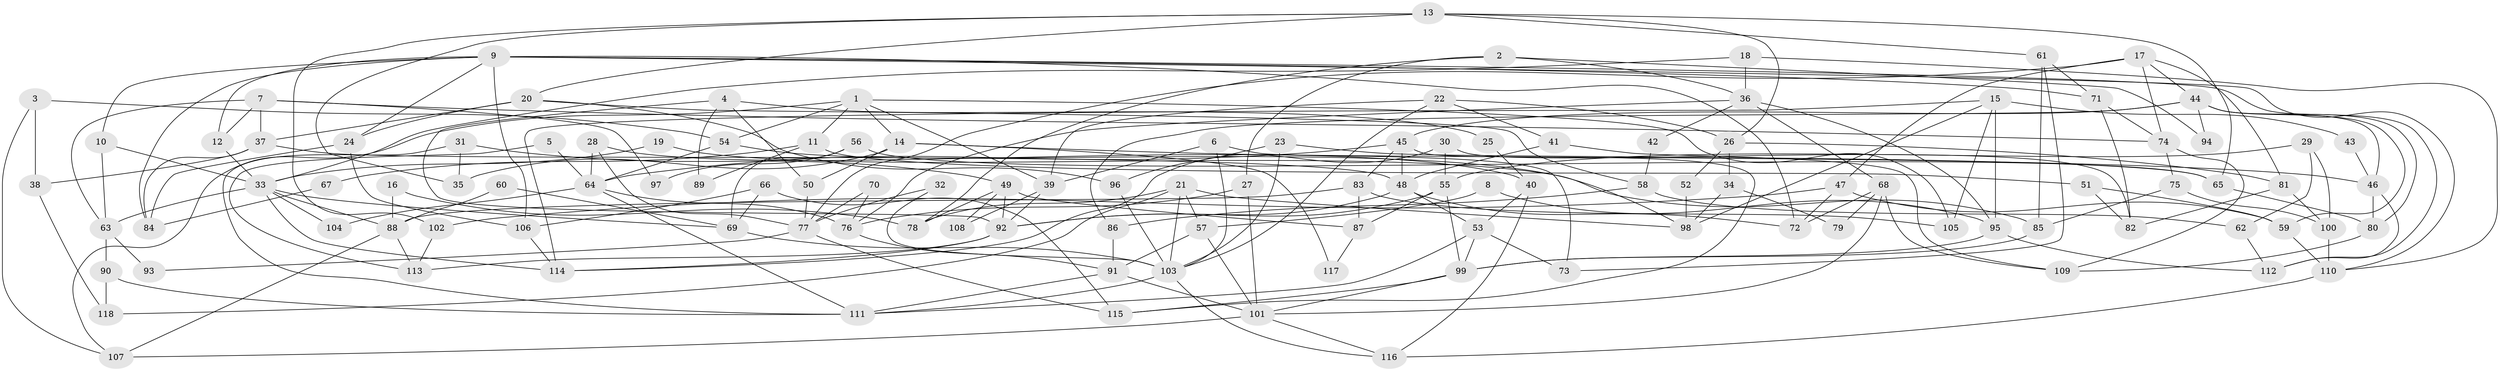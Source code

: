 // Generated by graph-tools (version 1.1) at 2025/51/03/09/25 04:51:09]
// undirected, 118 vertices, 236 edges
graph export_dot {
graph [start="1"]
  node [color=gray90,style=filled];
  1;
  2;
  3;
  4;
  5;
  6;
  7;
  8;
  9;
  10;
  11;
  12;
  13;
  14;
  15;
  16;
  17;
  18;
  19;
  20;
  21;
  22;
  23;
  24;
  25;
  26;
  27;
  28;
  29;
  30;
  31;
  32;
  33;
  34;
  35;
  36;
  37;
  38;
  39;
  40;
  41;
  42;
  43;
  44;
  45;
  46;
  47;
  48;
  49;
  50;
  51;
  52;
  53;
  54;
  55;
  56;
  57;
  58;
  59;
  60;
  61;
  62;
  63;
  64;
  65;
  66;
  67;
  68;
  69;
  70;
  71;
  72;
  73;
  74;
  75;
  76;
  77;
  78;
  79;
  80;
  81;
  82;
  83;
  84;
  85;
  86;
  87;
  88;
  89;
  90;
  91;
  92;
  93;
  94;
  95;
  96;
  97;
  98;
  99;
  100;
  101;
  102;
  103;
  104;
  105;
  106;
  107;
  108;
  109;
  110;
  111;
  112;
  113;
  114;
  115;
  116;
  117;
  118;
  1 -- 39;
  1 -- 107;
  1 -- 11;
  1 -- 14;
  1 -- 54;
  1 -- 105;
  2 -- 27;
  2 -- 36;
  2 -- 78;
  2 -- 94;
  3 -- 38;
  3 -- 54;
  3 -- 107;
  4 -- 92;
  4 -- 50;
  4 -- 25;
  4 -- 89;
  5 -- 113;
  5 -- 64;
  6 -- 73;
  6 -- 39;
  6 -- 103;
  7 -- 37;
  7 -- 74;
  7 -- 12;
  7 -- 63;
  7 -- 97;
  8 -- 57;
  8 -- 95;
  9 -- 84;
  9 -- 72;
  9 -- 10;
  9 -- 12;
  9 -- 24;
  9 -- 71;
  9 -- 106;
  9 -- 110;
  9 -- 112;
  10 -- 63;
  10 -- 33;
  11 -- 51;
  11 -- 67;
  11 -- 89;
  12 -- 33;
  13 -- 35;
  13 -- 61;
  13 -- 20;
  13 -- 26;
  13 -- 65;
  13 -- 102;
  14 -- 46;
  14 -- 35;
  14 -- 50;
  14 -- 117;
  15 -- 95;
  15 -- 114;
  15 -- 43;
  15 -- 98;
  15 -- 105;
  16 -- 88;
  16 -- 78;
  17 -- 44;
  17 -- 81;
  17 -- 47;
  17 -- 74;
  17 -- 77;
  18 -- 110;
  18 -- 33;
  18 -- 36;
  19 -- 33;
  19 -- 85;
  20 -- 24;
  20 -- 37;
  20 -- 58;
  20 -- 96;
  21 -- 98;
  21 -- 78;
  21 -- 57;
  21 -- 103;
  21 -- 118;
  22 -- 26;
  22 -- 103;
  22 -- 39;
  22 -- 41;
  23 -- 96;
  23 -- 103;
  23 -- 65;
  24 -- 106;
  24 -- 84;
  25 -- 40;
  26 -- 81;
  26 -- 34;
  26 -- 52;
  27 -- 76;
  27 -- 101;
  28 -- 64;
  28 -- 77;
  28 -- 40;
  29 -- 62;
  29 -- 55;
  29 -- 100;
  30 -- 114;
  30 -- 55;
  30 -- 82;
  31 -- 49;
  31 -- 111;
  31 -- 35;
  32 -- 103;
  32 -- 77;
  33 -- 63;
  33 -- 69;
  33 -- 88;
  33 -- 104;
  33 -- 114;
  34 -- 98;
  34 -- 79;
  36 -- 95;
  36 -- 42;
  36 -- 68;
  36 -- 76;
  37 -- 48;
  37 -- 38;
  37 -- 84;
  38 -- 118;
  39 -- 92;
  39 -- 108;
  40 -- 53;
  40 -- 116;
  41 -- 48;
  41 -- 109;
  42 -- 58;
  43 -- 46;
  44 -- 45;
  44 -- 80;
  44 -- 46;
  44 -- 59;
  44 -- 86;
  44 -- 94;
  45 -- 83;
  45 -- 115;
  45 -- 48;
  45 -- 64;
  46 -- 80;
  46 -- 112;
  47 -- 59;
  47 -- 72;
  47 -- 102;
  48 -- 72;
  48 -- 53;
  48 -- 92;
  49 -- 92;
  49 -- 87;
  49 -- 78;
  49 -- 108;
  50 -- 77;
  51 -- 82;
  51 -- 59;
  52 -- 98;
  53 -- 111;
  53 -- 73;
  53 -- 99;
  54 -- 64;
  54 -- 98;
  55 -- 99;
  55 -- 92;
  55 -- 87;
  56 -- 65;
  56 -- 69;
  56 -- 97;
  57 -- 101;
  57 -- 91;
  58 -- 86;
  58 -- 62;
  59 -- 110;
  60 -- 69;
  60 -- 88;
  61 -- 71;
  61 -- 85;
  61 -- 73;
  62 -- 112;
  63 -- 90;
  63 -- 93;
  64 -- 76;
  64 -- 104;
  64 -- 111;
  65 -- 80;
  66 -- 69;
  66 -- 106;
  66 -- 115;
  67 -- 84;
  68 -- 101;
  68 -- 72;
  68 -- 79;
  68 -- 109;
  69 -- 103;
  70 -- 77;
  70 -- 76;
  71 -- 74;
  71 -- 82;
  74 -- 109;
  74 -- 75;
  75 -- 100;
  75 -- 85;
  76 -- 91;
  77 -- 115;
  77 -- 93;
  80 -- 109;
  81 -- 100;
  81 -- 82;
  83 -- 105;
  83 -- 88;
  83 -- 87;
  85 -- 99;
  86 -- 91;
  87 -- 117;
  88 -- 107;
  88 -- 113;
  90 -- 111;
  90 -- 118;
  91 -- 111;
  91 -- 101;
  92 -- 113;
  92 -- 114;
  95 -- 112;
  95 -- 99;
  96 -- 103;
  99 -- 101;
  99 -- 115;
  100 -- 110;
  101 -- 116;
  101 -- 107;
  102 -- 113;
  103 -- 111;
  103 -- 116;
  106 -- 114;
  110 -- 116;
}
